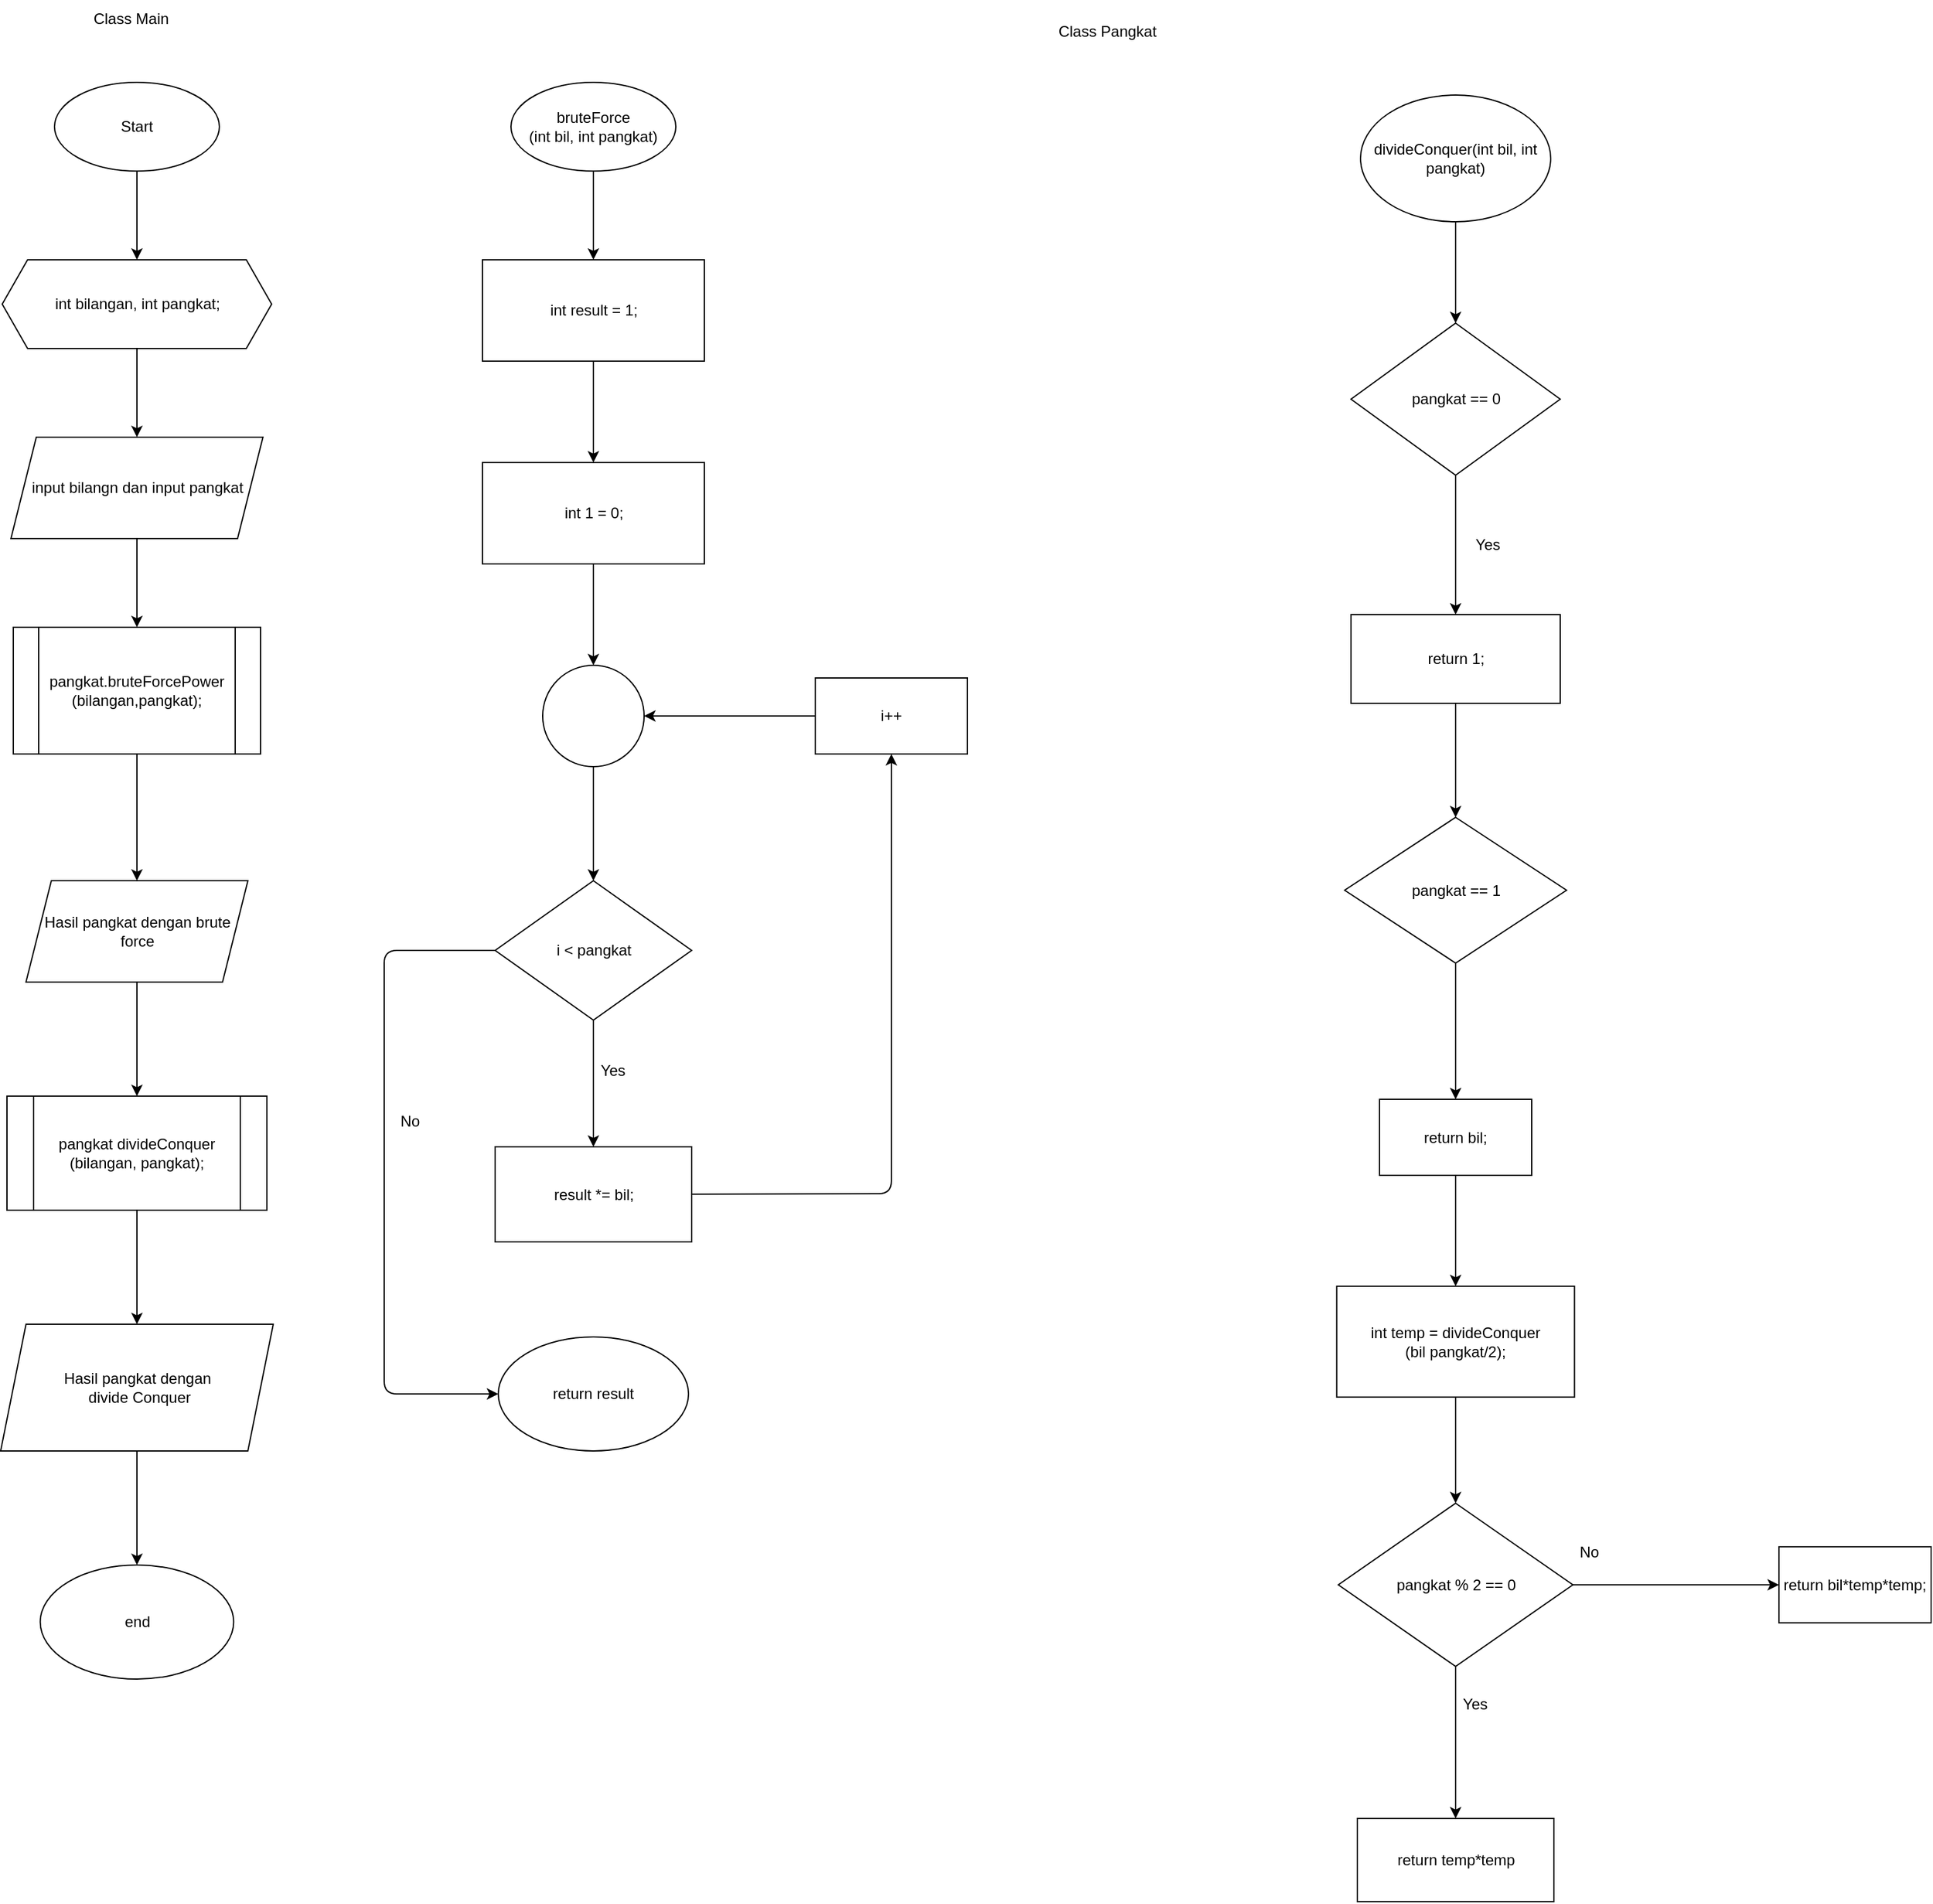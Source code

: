 <mxfile>
    <diagram id="yIl_P2PresQkfqo_En09" name="Page-1">
        <mxGraphModel dx="979" dy="559" grid="1" gridSize="10" guides="1" tooltips="1" connect="1" arrows="1" fold="1" page="1" pageScale="1" pageWidth="850" pageHeight="1100" math="0" shadow="0">
            <root>
                <mxCell id="0"/>
                <mxCell id="1" parent="0"/>
                <mxCell id="2" value="Class Main" style="text;html=1;align=center;verticalAlign=middle;resizable=0;points=[];autosize=1;strokeColor=none;fillColor=none;" vertex="1" parent="1">
                    <mxGeometry x="170" y="45" width="80" height="30" as="geometry"/>
                </mxCell>
                <mxCell id="5" value="" style="edgeStyle=none;html=1;" edge="1" parent="1" source="3" target="4">
                    <mxGeometry relative="1" as="geometry"/>
                </mxCell>
                <mxCell id="3" value="Start" style="ellipse;whiteSpace=wrap;html=1;" vertex="1" parent="1">
                    <mxGeometry x="150" y="110" width="130" height="70" as="geometry"/>
                </mxCell>
                <mxCell id="7" value="" style="edgeStyle=none;html=1;" edge="1" parent="1" source="4" target="6">
                    <mxGeometry relative="1" as="geometry"/>
                </mxCell>
                <mxCell id="4" value="int bilangan, int pangkat;" style="shape=hexagon;perimeter=hexagonPerimeter2;whiteSpace=wrap;html=1;fixedSize=1;" vertex="1" parent="1">
                    <mxGeometry x="108.75" y="250" width="212.5" height="70" as="geometry"/>
                </mxCell>
                <mxCell id="9" value="" style="edgeStyle=none;html=1;" edge="1" parent="1" source="6" target="8">
                    <mxGeometry relative="1" as="geometry"/>
                </mxCell>
                <mxCell id="6" value="input bilangn dan input pangkat" style="shape=parallelogram;perimeter=parallelogramPerimeter;whiteSpace=wrap;html=1;fixedSize=1;" vertex="1" parent="1">
                    <mxGeometry x="115.62" y="390" width="198.75" height="80" as="geometry"/>
                </mxCell>
                <mxCell id="11" value="" style="edgeStyle=none;html=1;" edge="1" parent="1" source="8" target="10">
                    <mxGeometry relative="1" as="geometry"/>
                </mxCell>
                <mxCell id="8" value="pangkat.bruteForcePower&lt;br&gt;(bilangan,pangkat);" style="shape=process;whiteSpace=wrap;html=1;backgroundOutline=1;" vertex="1" parent="1">
                    <mxGeometry x="117.5" y="540" width="195" height="100" as="geometry"/>
                </mxCell>
                <mxCell id="14" value="" style="edgeStyle=none;html=1;" edge="1" parent="1" source="10" target="13">
                    <mxGeometry relative="1" as="geometry"/>
                </mxCell>
                <mxCell id="10" value="Hasil pangkat dengan brute force" style="shape=parallelogram;perimeter=parallelogramPerimeter;whiteSpace=wrap;html=1;fixedSize=1;" vertex="1" parent="1">
                    <mxGeometry x="127.5" y="740" width="175" height="80" as="geometry"/>
                </mxCell>
                <mxCell id="16" value="" style="edgeStyle=none;html=1;" edge="1" parent="1" source="13" target="15">
                    <mxGeometry relative="1" as="geometry"/>
                </mxCell>
                <mxCell id="13" value="pangkat divideConquer&lt;br&gt;(bilangan, pangkat);" style="shape=process;whiteSpace=wrap;html=1;backgroundOutline=1;" vertex="1" parent="1">
                    <mxGeometry x="112.5" y="910" width="205" height="90" as="geometry"/>
                </mxCell>
                <mxCell id="18" value="" style="edgeStyle=none;html=1;" edge="1" parent="1" source="15" target="17">
                    <mxGeometry relative="1" as="geometry"/>
                </mxCell>
                <mxCell id="15" value="Hasil pangkat dengan&lt;br&gt;&amp;nbsp;divide Conquer" style="shape=parallelogram;perimeter=parallelogramPerimeter;whiteSpace=wrap;html=1;fixedSize=1;" vertex="1" parent="1">
                    <mxGeometry x="107.5" y="1090" width="215" height="100" as="geometry"/>
                </mxCell>
                <mxCell id="17" value="end" style="ellipse;whiteSpace=wrap;html=1;" vertex="1" parent="1">
                    <mxGeometry x="138.75" y="1280" width="152.5" height="90" as="geometry"/>
                </mxCell>
                <mxCell id="23" value="" style="edgeStyle=none;html=1;" edge="1" parent="1" source="19" target="22">
                    <mxGeometry relative="1" as="geometry"/>
                </mxCell>
                <mxCell id="19" value="bruteForce&lt;br&gt;(int bil, int pangkat)" style="ellipse;whiteSpace=wrap;html=1;" vertex="1" parent="1">
                    <mxGeometry x="510" y="110" width="130" height="70" as="geometry"/>
                </mxCell>
                <mxCell id="25" value="" style="edgeStyle=none;html=1;" edge="1" parent="1" source="22" target="24">
                    <mxGeometry relative="1" as="geometry"/>
                </mxCell>
                <mxCell id="22" value="int result = 1;" style="whiteSpace=wrap;html=1;" vertex="1" parent="1">
                    <mxGeometry x="487.5" y="250" width="175" height="80" as="geometry"/>
                </mxCell>
                <mxCell id="27" value="" style="edgeStyle=none;html=1;" edge="1" parent="1" source="24" target="26">
                    <mxGeometry relative="1" as="geometry"/>
                </mxCell>
                <mxCell id="24" value="int 1 = 0;" style="whiteSpace=wrap;html=1;" vertex="1" parent="1">
                    <mxGeometry x="487.5" y="410" width="175" height="80" as="geometry"/>
                </mxCell>
                <mxCell id="29" value="" style="edgeStyle=none;html=1;" edge="1" parent="1" source="26" target="28">
                    <mxGeometry relative="1" as="geometry"/>
                </mxCell>
                <mxCell id="26" value="" style="ellipse;whiteSpace=wrap;html=1;" vertex="1" parent="1">
                    <mxGeometry x="535" y="570" width="80" height="80" as="geometry"/>
                </mxCell>
                <mxCell id="31" value="" style="edgeStyle=none;html=1;" edge="1" parent="1" source="28" target="30">
                    <mxGeometry relative="1" as="geometry"/>
                </mxCell>
                <mxCell id="33" style="edgeStyle=none;html=1;exitX=0;exitY=0.5;exitDx=0;exitDy=0;entryX=0;entryY=0.5;entryDx=0;entryDy=0;" edge="1" parent="1" source="28" target="32">
                    <mxGeometry relative="1" as="geometry">
                        <Array as="points">
                            <mxPoint x="410" y="795"/>
                            <mxPoint x="410" y="1145"/>
                        </Array>
                    </mxGeometry>
                </mxCell>
                <mxCell id="28" value="i &amp;lt; pangkat" style="rhombus;whiteSpace=wrap;html=1;" vertex="1" parent="1">
                    <mxGeometry x="497.5" y="740" width="155" height="110" as="geometry"/>
                </mxCell>
                <mxCell id="38" style="edgeStyle=none;html=1;entryX=0.5;entryY=1;entryDx=0;entryDy=0;" edge="1" parent="1" source="30" target="37">
                    <mxGeometry relative="1" as="geometry">
                        <Array as="points">
                            <mxPoint x="810" y="987"/>
                        </Array>
                    </mxGeometry>
                </mxCell>
                <mxCell id="30" value="result *= bil;" style="whiteSpace=wrap;html=1;" vertex="1" parent="1">
                    <mxGeometry x="497.5" y="950" width="155" height="75" as="geometry"/>
                </mxCell>
                <mxCell id="32" value="return result" style="ellipse;whiteSpace=wrap;html=1;" vertex="1" parent="1">
                    <mxGeometry x="500" y="1100" width="150" height="90" as="geometry"/>
                </mxCell>
                <mxCell id="34" value="No" style="text;html=1;align=center;verticalAlign=middle;resizable=0;points=[];autosize=1;strokeColor=none;fillColor=none;" vertex="1" parent="1">
                    <mxGeometry x="410" y="915" width="40" height="30" as="geometry"/>
                </mxCell>
                <mxCell id="35" value="Yes" style="text;html=1;align=center;verticalAlign=middle;resizable=0;points=[];autosize=1;strokeColor=none;fillColor=none;" vertex="1" parent="1">
                    <mxGeometry x="570" y="875" width="40" height="30" as="geometry"/>
                </mxCell>
                <mxCell id="39" style="edgeStyle=none;html=1;exitX=0;exitY=0.5;exitDx=0;exitDy=0;entryX=1;entryY=0.5;entryDx=0;entryDy=0;" edge="1" parent="1" source="37" target="26">
                    <mxGeometry relative="1" as="geometry"/>
                </mxCell>
                <mxCell id="37" value="i++" style="rounded=0;whiteSpace=wrap;html=1;" vertex="1" parent="1">
                    <mxGeometry x="750" y="580" width="120" height="60" as="geometry"/>
                </mxCell>
                <mxCell id="40" value="Class Pangkat" style="text;html=1;align=center;verticalAlign=middle;resizable=0;points=[];autosize=1;strokeColor=none;fillColor=none;" vertex="1" parent="1">
                    <mxGeometry x="930" y="55" width="100" height="30" as="geometry"/>
                </mxCell>
                <mxCell id="43" value="" style="edgeStyle=none;html=1;" edge="1" parent="1" source="41" target="42">
                    <mxGeometry relative="1" as="geometry"/>
                </mxCell>
                <mxCell id="41" value="divideConquer(int bil, int pangkat)" style="ellipse;whiteSpace=wrap;html=1;" vertex="1" parent="1">
                    <mxGeometry x="1180" y="120" width="150" height="100" as="geometry"/>
                </mxCell>
                <mxCell id="45" value="" style="edgeStyle=none;html=1;" edge="1" parent="1" source="42" target="44">
                    <mxGeometry relative="1" as="geometry"/>
                </mxCell>
                <mxCell id="42" value="pangkat == 0" style="rhombus;whiteSpace=wrap;html=1;" vertex="1" parent="1">
                    <mxGeometry x="1172.5" y="300" width="165" height="120" as="geometry"/>
                </mxCell>
                <mxCell id="47" value="" style="edgeStyle=none;html=1;" edge="1" parent="1" source="44" target="46">
                    <mxGeometry relative="1" as="geometry"/>
                </mxCell>
                <mxCell id="44" value="return 1;" style="whiteSpace=wrap;html=1;" vertex="1" parent="1">
                    <mxGeometry x="1172.5" y="530" width="165" height="70" as="geometry"/>
                </mxCell>
                <mxCell id="49" value="" style="edgeStyle=none;html=1;" edge="1" parent="1" source="46" target="48">
                    <mxGeometry relative="1" as="geometry"/>
                </mxCell>
                <mxCell id="46" value="pangkat == 1" style="rhombus;whiteSpace=wrap;html=1;" vertex="1" parent="1">
                    <mxGeometry x="1167.5" y="690" width="175" height="115" as="geometry"/>
                </mxCell>
                <mxCell id="51" value="" style="edgeStyle=none;html=1;" edge="1" parent="1" source="48" target="50">
                    <mxGeometry relative="1" as="geometry"/>
                </mxCell>
                <mxCell id="48" value="return bil;" style="whiteSpace=wrap;html=1;" vertex="1" parent="1">
                    <mxGeometry x="1195" y="912.5" width="120" height="60" as="geometry"/>
                </mxCell>
                <mxCell id="53" value="" style="edgeStyle=none;html=1;" edge="1" parent="1" source="50" target="52">
                    <mxGeometry relative="1" as="geometry"/>
                </mxCell>
                <mxCell id="50" value="int temp = divideConquer&lt;br&gt;(bil pangkat/2);" style="whiteSpace=wrap;html=1;" vertex="1" parent="1">
                    <mxGeometry x="1161.25" y="1060" width="187.5" height="87.5" as="geometry"/>
                </mxCell>
                <mxCell id="55" value="" style="edgeStyle=none;html=1;" edge="1" parent="1" source="52" target="54">
                    <mxGeometry relative="1" as="geometry"/>
                </mxCell>
                <mxCell id="57" style="edgeStyle=none;html=1;entryX=0;entryY=0.5;entryDx=0;entryDy=0;" edge="1" parent="1" source="52" target="56">
                    <mxGeometry relative="1" as="geometry"/>
                </mxCell>
                <mxCell id="52" value="pangkat % 2 == 0" style="rhombus;whiteSpace=wrap;html=1;" vertex="1" parent="1">
                    <mxGeometry x="1162.5" y="1231.25" width="185" height="128.75" as="geometry"/>
                </mxCell>
                <mxCell id="54" value="return temp*temp" style="whiteSpace=wrap;html=1;" vertex="1" parent="1">
                    <mxGeometry x="1177.5" y="1480" width="155" height="65.63" as="geometry"/>
                </mxCell>
                <mxCell id="56" value="return bil*temp*temp;" style="rounded=0;whiteSpace=wrap;html=1;" vertex="1" parent="1">
                    <mxGeometry x="1510" y="1265.63" width="120" height="60" as="geometry"/>
                </mxCell>
                <mxCell id="58" value="No" style="text;html=1;align=center;verticalAlign=middle;resizable=0;points=[];autosize=1;strokeColor=none;fillColor=none;" vertex="1" parent="1">
                    <mxGeometry x="1340" y="1255" width="40" height="30" as="geometry"/>
                </mxCell>
                <mxCell id="59" value="Yes" style="text;html=1;align=center;verticalAlign=middle;resizable=0;points=[];autosize=1;strokeColor=none;fillColor=none;" vertex="1" parent="1">
                    <mxGeometry x="1250" y="1375" width="40" height="30" as="geometry"/>
                </mxCell>
                <mxCell id="60" value="Yes" style="text;html=1;align=center;verticalAlign=middle;resizable=0;points=[];autosize=1;strokeColor=none;fillColor=none;" vertex="1" parent="1">
                    <mxGeometry x="1260" y="460" width="40" height="30" as="geometry"/>
                </mxCell>
            </root>
        </mxGraphModel>
    </diagram>
</mxfile>